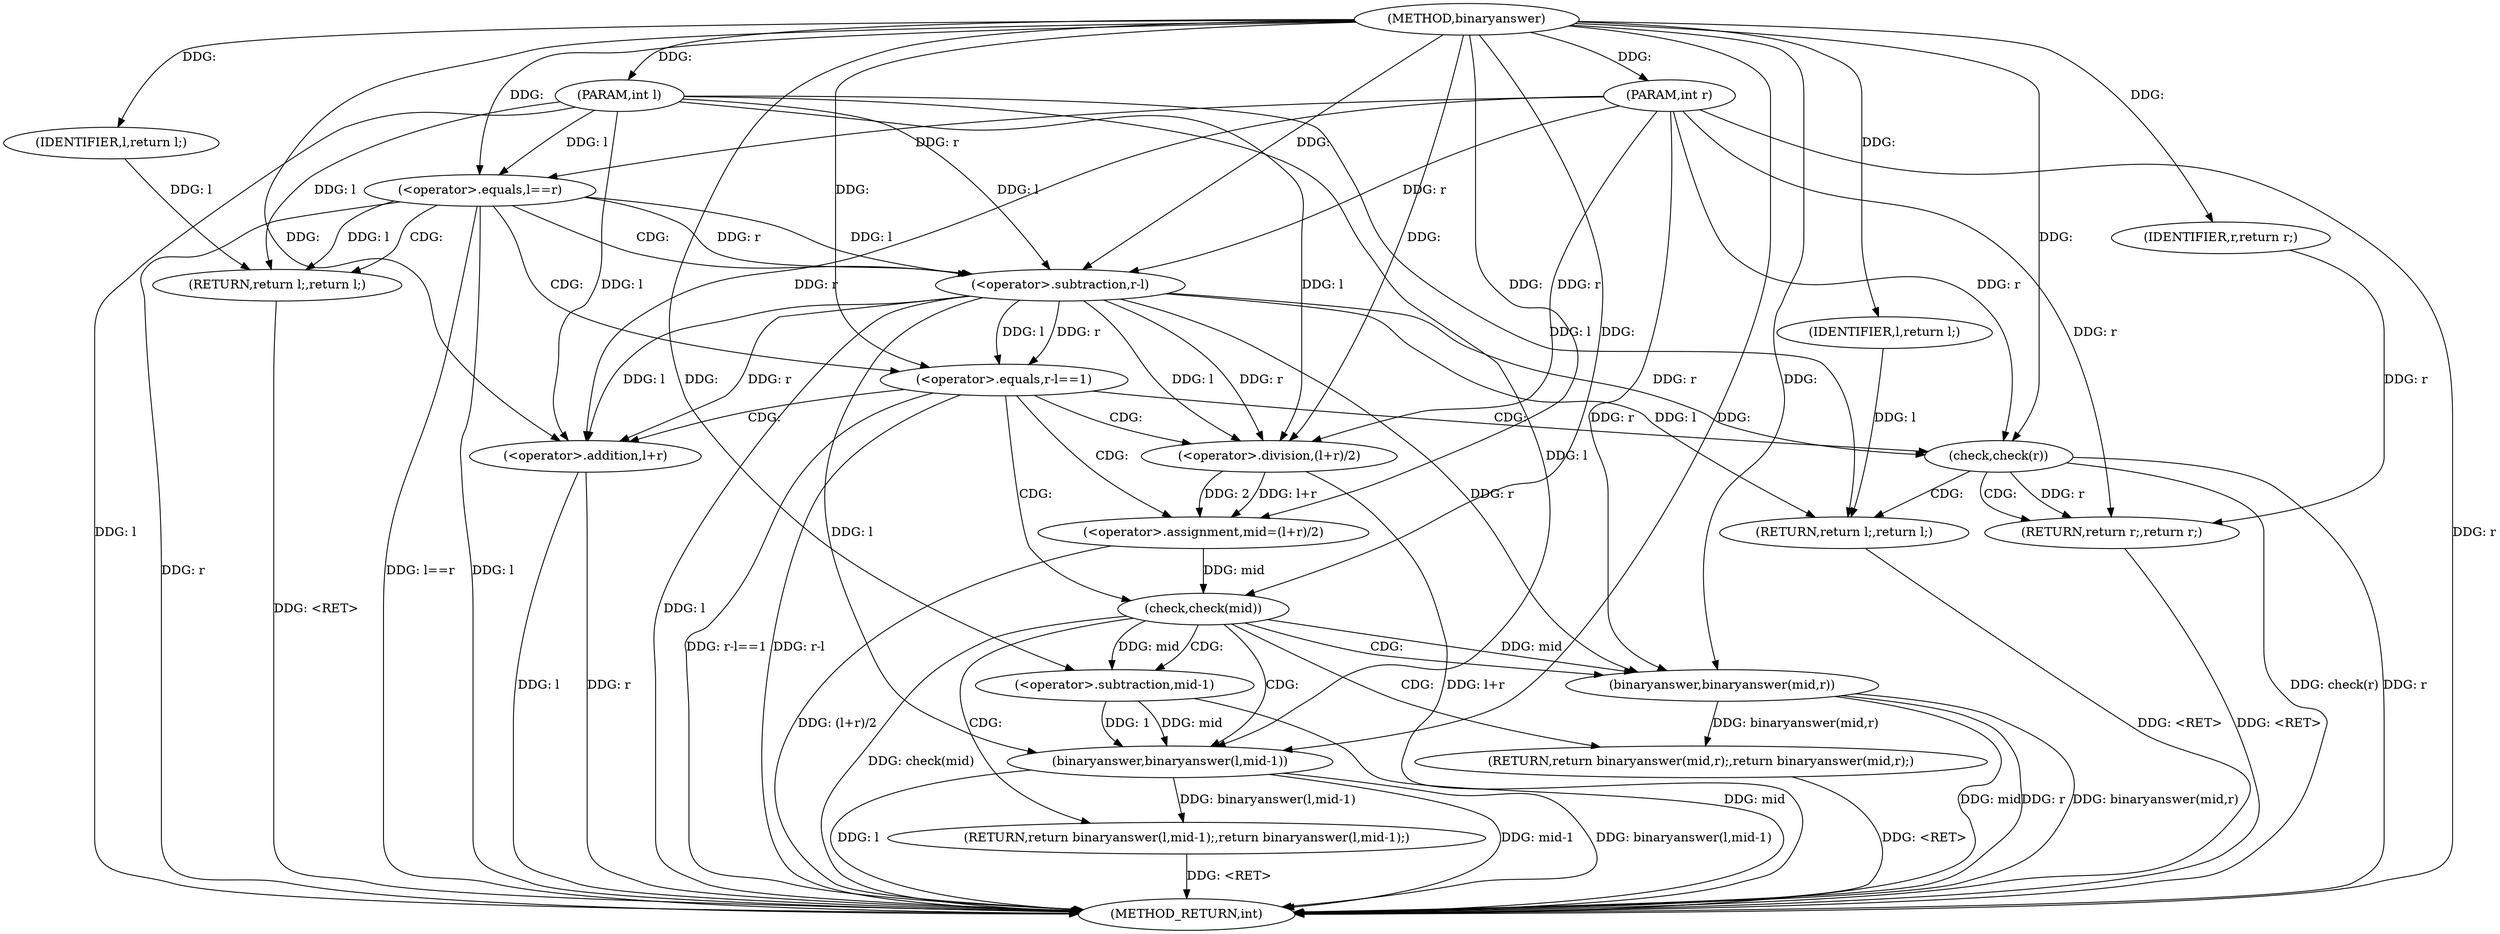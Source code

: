 digraph "binaryanswer" {  
"1000191" [label = "(METHOD,binaryanswer)" ]
"1000237" [label = "(METHOD_RETURN,int)" ]
"1000192" [label = "(PARAM,int l)" ]
"1000193" [label = "(PARAM,int r)" ]
"1000216" [label = "(<operator>.assignment,mid=(l+r)/2)" ]
"1000196" [label = "(<operator>.equals,l==r)" ]
"1000199" [label = "(RETURN,return l;,return l;)" ]
"1000202" [label = "(<operator>.equals,r-l==1)" ]
"1000224" [label = "(check,check(mid))" ]
"1000226" [label = "(RETURN,return binaryanswer(mid,r);,return binaryanswer(mid,r);)" ]
"1000200" [label = "(IDENTIFIER,l,return l;)" ]
"1000213" [label = "(RETURN,return l;,return l;)" ]
"1000218" [label = "(<operator>.division,(l+r)/2)" ]
"1000227" [label = "(binaryanswer,binaryanswer(mid,r))" ]
"1000231" [label = "(RETURN,return binaryanswer(l,mid-1);,return binaryanswer(l,mid-1);)" ]
"1000203" [label = "(<operator>.subtraction,r-l)" ]
"1000209" [label = "(check,check(r))" ]
"1000211" [label = "(RETURN,return r;,return r;)" ]
"1000214" [label = "(IDENTIFIER,l,return l;)" ]
"1000219" [label = "(<operator>.addition,l+r)" ]
"1000232" [label = "(binaryanswer,binaryanswer(l,mid-1))" ]
"1000212" [label = "(IDENTIFIER,r,return r;)" ]
"1000234" [label = "(<operator>.subtraction,mid-1)" ]
  "1000226" -> "1000237"  [ label = "DDG: <RET>"] 
  "1000199" -> "1000237"  [ label = "DDG: <RET>"] 
  "1000231" -> "1000237"  [ label = "DDG: <RET>"] 
  "1000211" -> "1000237"  [ label = "DDG: <RET>"] 
  "1000213" -> "1000237"  [ label = "DDG: <RET>"] 
  "1000192" -> "1000237"  [ label = "DDG: l"] 
  "1000193" -> "1000237"  [ label = "DDG: r"] 
  "1000196" -> "1000237"  [ label = "DDG: l"] 
  "1000196" -> "1000237"  [ label = "DDG: r"] 
  "1000196" -> "1000237"  [ label = "DDG: l==r"] 
  "1000203" -> "1000237"  [ label = "DDG: l"] 
  "1000202" -> "1000237"  [ label = "DDG: r-l"] 
  "1000202" -> "1000237"  [ label = "DDG: r-l==1"] 
  "1000219" -> "1000237"  [ label = "DDG: l"] 
  "1000219" -> "1000237"  [ label = "DDG: r"] 
  "1000218" -> "1000237"  [ label = "DDG: l+r"] 
  "1000216" -> "1000237"  [ label = "DDG: (l+r)/2"] 
  "1000224" -> "1000237"  [ label = "DDG: check(mid)"] 
  "1000232" -> "1000237"  [ label = "DDG: l"] 
  "1000234" -> "1000237"  [ label = "DDG: mid"] 
  "1000232" -> "1000237"  [ label = "DDG: mid-1"] 
  "1000232" -> "1000237"  [ label = "DDG: binaryanswer(l,mid-1)"] 
  "1000227" -> "1000237"  [ label = "DDG: mid"] 
  "1000227" -> "1000237"  [ label = "DDG: r"] 
  "1000227" -> "1000237"  [ label = "DDG: binaryanswer(mid,r)"] 
  "1000209" -> "1000237"  [ label = "DDG: r"] 
  "1000209" -> "1000237"  [ label = "DDG: check(r)"] 
  "1000191" -> "1000192"  [ label = "DDG: "] 
  "1000191" -> "1000193"  [ label = "DDG: "] 
  "1000218" -> "1000216"  [ label = "DDG: 2"] 
  "1000218" -> "1000216"  [ label = "DDG: l+r"] 
  "1000200" -> "1000199"  [ label = "DDG: l"] 
  "1000196" -> "1000199"  [ label = "DDG: l"] 
  "1000192" -> "1000199"  [ label = "DDG: l"] 
  "1000191" -> "1000216"  [ label = "DDG: "] 
  "1000227" -> "1000226"  [ label = "DDG: binaryanswer(mid,r)"] 
  "1000192" -> "1000196"  [ label = "DDG: l"] 
  "1000191" -> "1000196"  [ label = "DDG: "] 
  "1000193" -> "1000196"  [ label = "DDG: r"] 
  "1000191" -> "1000200"  [ label = "DDG: "] 
  "1000203" -> "1000202"  [ label = "DDG: l"] 
  "1000203" -> "1000202"  [ label = "DDG: r"] 
  "1000191" -> "1000202"  [ label = "DDG: "] 
  "1000214" -> "1000213"  [ label = "DDG: l"] 
  "1000203" -> "1000213"  [ label = "DDG: l"] 
  "1000192" -> "1000213"  [ label = "DDG: l"] 
  "1000203" -> "1000218"  [ label = "DDG: l"] 
  "1000192" -> "1000218"  [ label = "DDG: l"] 
  "1000191" -> "1000218"  [ label = "DDG: "] 
  "1000203" -> "1000218"  [ label = "DDG: r"] 
  "1000193" -> "1000218"  [ label = "DDG: r"] 
  "1000216" -> "1000224"  [ label = "DDG: mid"] 
  "1000191" -> "1000224"  [ label = "DDG: "] 
  "1000232" -> "1000231"  [ label = "DDG: binaryanswer(l,mid-1)"] 
  "1000196" -> "1000203"  [ label = "DDG: r"] 
  "1000193" -> "1000203"  [ label = "DDG: r"] 
  "1000191" -> "1000203"  [ label = "DDG: "] 
  "1000196" -> "1000203"  [ label = "DDG: l"] 
  "1000192" -> "1000203"  [ label = "DDG: l"] 
  "1000212" -> "1000211"  [ label = "DDG: r"] 
  "1000209" -> "1000211"  [ label = "DDG: r"] 
  "1000193" -> "1000211"  [ label = "DDG: r"] 
  "1000191" -> "1000214"  [ label = "DDG: "] 
  "1000203" -> "1000219"  [ label = "DDG: l"] 
  "1000192" -> "1000219"  [ label = "DDG: l"] 
  "1000191" -> "1000219"  [ label = "DDG: "] 
  "1000203" -> "1000219"  [ label = "DDG: r"] 
  "1000193" -> "1000219"  [ label = "DDG: r"] 
  "1000224" -> "1000227"  [ label = "DDG: mid"] 
  "1000191" -> "1000227"  [ label = "DDG: "] 
  "1000193" -> "1000227"  [ label = "DDG: r"] 
  "1000203" -> "1000227"  [ label = "DDG: r"] 
  "1000203" -> "1000209"  [ label = "DDG: r"] 
  "1000193" -> "1000209"  [ label = "DDG: r"] 
  "1000191" -> "1000209"  [ label = "DDG: "] 
  "1000191" -> "1000212"  [ label = "DDG: "] 
  "1000192" -> "1000232"  [ label = "DDG: l"] 
  "1000191" -> "1000232"  [ label = "DDG: "] 
  "1000203" -> "1000232"  [ label = "DDG: l"] 
  "1000234" -> "1000232"  [ label = "DDG: mid"] 
  "1000234" -> "1000232"  [ label = "DDG: 1"] 
  "1000224" -> "1000234"  [ label = "DDG: mid"] 
  "1000191" -> "1000234"  [ label = "DDG: "] 
  "1000196" -> "1000203"  [ label = "CDG: "] 
  "1000196" -> "1000202"  [ label = "CDG: "] 
  "1000196" -> "1000199"  [ label = "CDG: "] 
  "1000202" -> "1000218"  [ label = "CDG: "] 
  "1000202" -> "1000224"  [ label = "CDG: "] 
  "1000202" -> "1000209"  [ label = "CDG: "] 
  "1000202" -> "1000216"  [ label = "CDG: "] 
  "1000202" -> "1000219"  [ label = "CDG: "] 
  "1000224" -> "1000234"  [ label = "CDG: "] 
  "1000224" -> "1000231"  [ label = "CDG: "] 
  "1000224" -> "1000227"  [ label = "CDG: "] 
  "1000224" -> "1000226"  [ label = "CDG: "] 
  "1000224" -> "1000232"  [ label = "CDG: "] 
  "1000209" -> "1000211"  [ label = "CDG: "] 
  "1000209" -> "1000213"  [ label = "CDG: "] 
}
